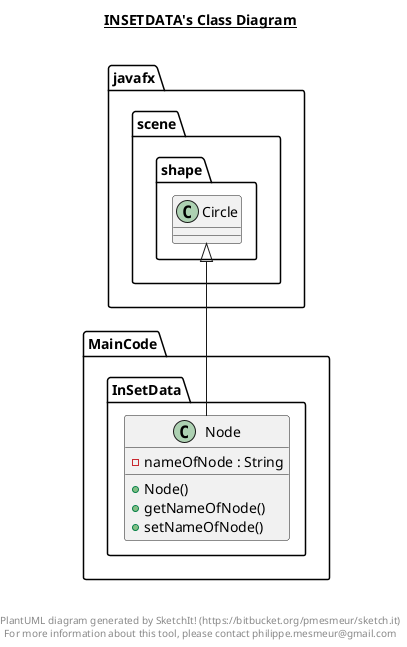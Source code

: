 @startuml

title __INSETDATA's Class Diagram__\n

  namespace MainCode {
    namespace InSetData {
      class MainCode.InSetData.Node {
          - nameOfNode : String
          + Node()
          + getNameOfNode()
          + setNameOfNode()
      }
    }
  }
  

  MainCode.InSetData.Node -up-|> javafx.scene.shape.Circle


right footer


PlantUML diagram generated by SketchIt! (https://bitbucket.org/pmesmeur/sketch.it)
For more information about this tool, please contact philippe.mesmeur@gmail.com
endfooter

@enduml

